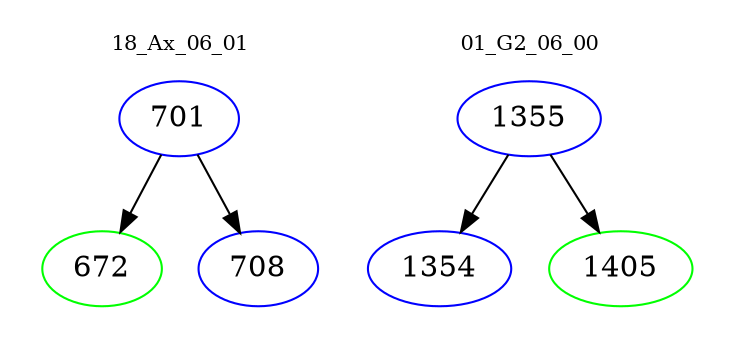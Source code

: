 digraph{
subgraph cluster_0 {
color = white
label = "18_Ax_06_01";
fontsize=10;
T0_701 [label="701", color="blue"]
T0_701 -> T0_672 [color="black"]
T0_672 [label="672", color="green"]
T0_701 -> T0_708 [color="black"]
T0_708 [label="708", color="blue"]
}
subgraph cluster_1 {
color = white
label = "01_G2_06_00";
fontsize=10;
T1_1355 [label="1355", color="blue"]
T1_1355 -> T1_1354 [color="black"]
T1_1354 [label="1354", color="blue"]
T1_1355 -> T1_1405 [color="black"]
T1_1405 [label="1405", color="green"]
}
}
